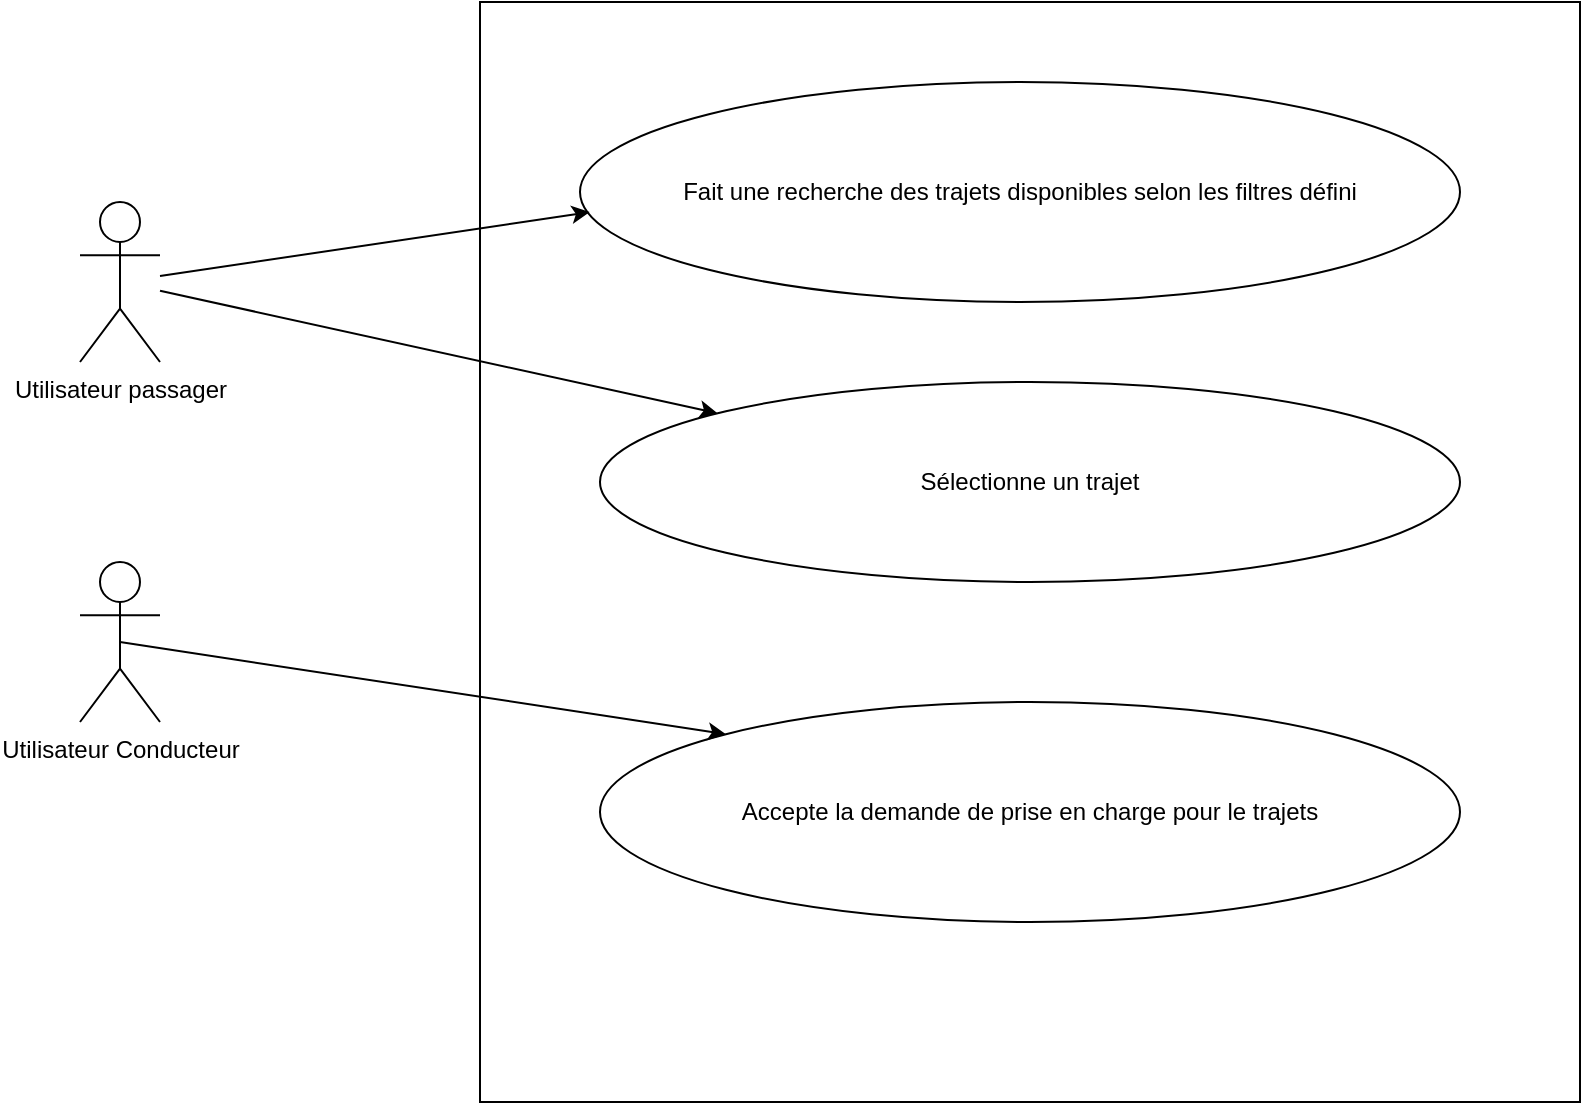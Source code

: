 <mxfile version="23.1.1" type="device">
  <diagram name="Page-1" id="vFZ1zXbOdK79V30mvHnR">
    <mxGraphModel dx="934" dy="505" grid="1" gridSize="10" guides="1" tooltips="1" connect="1" arrows="1" fold="1" page="1" pageScale="1" pageWidth="827" pageHeight="1169" math="0" shadow="0">
      <root>
        <mxCell id="0" />
        <mxCell id="1" parent="0" />
        <mxCell id="bSdtEr0OUdBRHMJcK1km-1" value="" style="whiteSpace=wrap;html=1;aspect=fixed;" vertex="1" parent="1">
          <mxGeometry x="300" y="60" width="550" height="550" as="geometry" />
        </mxCell>
        <mxCell id="bSdtEr0OUdBRHMJcK1km-3" value="Utilisateur passager" style="shape=umlActor;verticalLabelPosition=bottom;verticalAlign=top;html=1;outlineConnect=0;" vertex="1" parent="1">
          <mxGeometry x="100" y="160" width="40" height="80" as="geometry" />
        </mxCell>
        <mxCell id="bSdtEr0OUdBRHMJcK1km-7" value="Fait une recherche des trajets disponibles selon les filtres défini" style="ellipse;whiteSpace=wrap;html=1;" vertex="1" parent="1">
          <mxGeometry x="350" y="100" width="440" height="110" as="geometry" />
        </mxCell>
        <mxCell id="bSdtEr0OUdBRHMJcK1km-8" value="Utilisateur Conducteur" style="shape=umlActor;verticalLabelPosition=bottom;verticalAlign=top;html=1;outlineConnect=0;" vertex="1" parent="1">
          <mxGeometry x="100" y="340" width="40" height="80" as="geometry" />
        </mxCell>
        <mxCell id="bSdtEr0OUdBRHMJcK1km-10" value="" style="endArrow=classic;html=1;rounded=0;entryX=0.011;entryY=0.591;entryDx=0;entryDy=0;entryPerimeter=0;" edge="1" parent="1" source="bSdtEr0OUdBRHMJcK1km-3" target="bSdtEr0OUdBRHMJcK1km-7">
          <mxGeometry width="50" height="50" relative="1" as="geometry">
            <mxPoint x="370" y="350" as="sourcePoint" />
            <mxPoint x="420" y="300" as="targetPoint" />
          </mxGeometry>
        </mxCell>
        <mxCell id="bSdtEr0OUdBRHMJcK1km-11" value="Sélectionne un trajet" style="ellipse;whiteSpace=wrap;html=1;" vertex="1" parent="1">
          <mxGeometry x="360" y="250" width="430" height="100" as="geometry" />
        </mxCell>
        <mxCell id="bSdtEr0OUdBRHMJcK1km-12" value="Accepte la demande de prise en charge pour le trajets" style="ellipse;whiteSpace=wrap;html=1;" vertex="1" parent="1">
          <mxGeometry x="360" y="410" width="430" height="110" as="geometry" />
        </mxCell>
        <mxCell id="bSdtEr0OUdBRHMJcK1km-13" value="" style="endArrow=classic;html=1;rounded=0;" edge="1" parent="1" source="bSdtEr0OUdBRHMJcK1km-3" target="bSdtEr0OUdBRHMJcK1km-11">
          <mxGeometry width="50" height="50" relative="1" as="geometry">
            <mxPoint x="150" y="207" as="sourcePoint" />
            <mxPoint x="365" y="175" as="targetPoint" />
          </mxGeometry>
        </mxCell>
        <mxCell id="bSdtEr0OUdBRHMJcK1km-14" value="" style="endArrow=classic;html=1;rounded=0;exitX=0.5;exitY=0.5;exitDx=0;exitDy=0;exitPerimeter=0;entryX=0;entryY=0;entryDx=0;entryDy=0;" edge="1" parent="1" source="bSdtEr0OUdBRHMJcK1km-8" target="bSdtEr0OUdBRHMJcK1km-12">
          <mxGeometry width="50" height="50" relative="1" as="geometry">
            <mxPoint x="140" y="390" as="sourcePoint" />
            <mxPoint x="419" y="452" as="targetPoint" />
          </mxGeometry>
        </mxCell>
      </root>
    </mxGraphModel>
  </diagram>
</mxfile>
